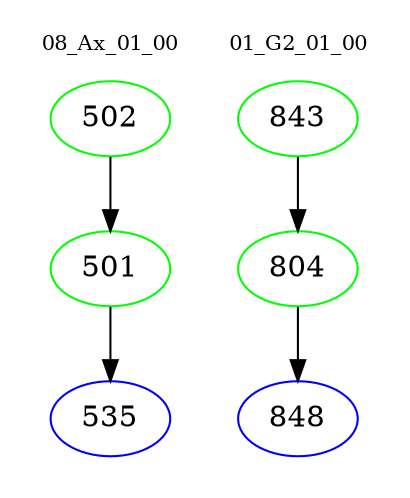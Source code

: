 digraph{
subgraph cluster_0 {
color = white
label = "08_Ax_01_00";
fontsize=10;
T0_502 [label="502", color="green"]
T0_502 -> T0_501 [color="black"]
T0_501 [label="501", color="green"]
T0_501 -> T0_535 [color="black"]
T0_535 [label="535", color="blue"]
}
subgraph cluster_1 {
color = white
label = "01_G2_01_00";
fontsize=10;
T1_843 [label="843", color="green"]
T1_843 -> T1_804 [color="black"]
T1_804 [label="804", color="green"]
T1_804 -> T1_848 [color="black"]
T1_848 [label="848", color="blue"]
}
}
